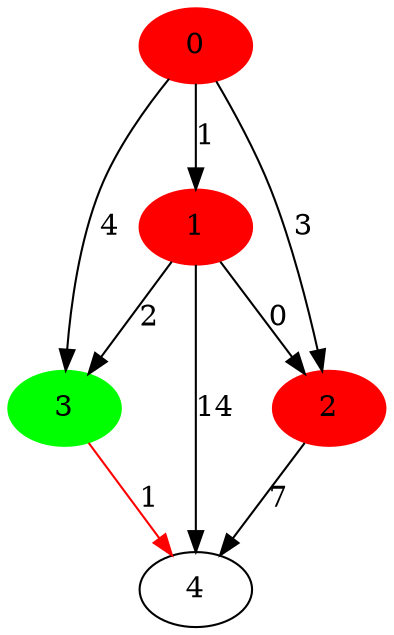 digraph dicgraph {
n0 [label="0", style = filled , color = red ]
n1 [label="1", style = filled , color = red ]
n2 [label="2", style = filled , color = red ]
n3 [label="3", style = filled , color = green ]
n4 [label="4"]
n0 -> n1 [label = 1]
n0 -> n2 [label = 3]
n0 -> n3 [label = 4]
n1 -> n2 [label = 0]
n1 -> n3 [label = 2]
n1 -> n4 [label = 14]
n2 -> n4 [label = 7]
n3 -> n4 [label = 1 ,color = red]
}
